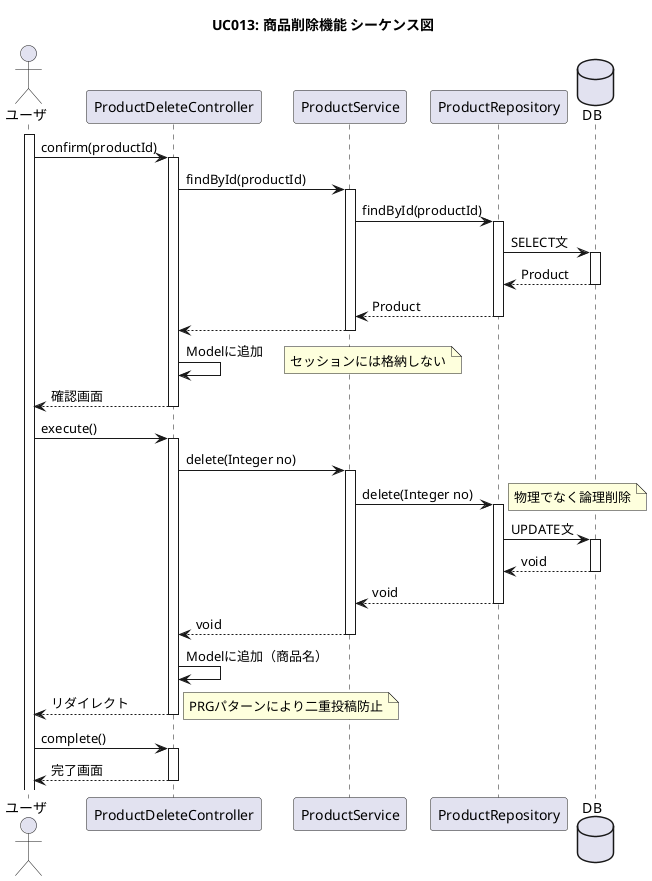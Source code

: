 @startuml

title UC013: 商品削除機能 シーケンス図
skinparam shadowing false
'hide footbox

actor ユーザ

activate ユーザ

ユーザ -> ProductDeleteController : confirm(productId)
activate ProductDeleteController

ProductDeleteController -> ProductService : findById(productId)
activate ProductService

ProductService -> ProductRepository : findById(productId)
activate ProductRepository

database DB

ProductRepository -> DB : SELECT文
activate DB

DB --> ProductRepository : Product
deactivate DB

ProductRepository --> ProductService : Product
deactivate ProductRepository

ProductService --> ProductDeleteController
deactivate ProductService

ProductDeleteController -> ProductDeleteController : Modelに追加
note right: セッションには格納しない

ProductDeleteController --> ユーザ : 確認画面
deactivate ProductDeleteController

ユーザ -> ProductDeleteController : execute()
activate ProductDeleteController

ProductDeleteController -> ProductService : delete(Integer no)
activate ProductService

ProductService -> ProductRepository : delete(Integer no)
activate ProductRepository

note right: 物理でなく論理削除
ProductRepository -> DB : UPDATE文
activate DB

DB --> ProductRepository : void
deactivate DB

ProductRepository --> ProductService : void
deactivate ProductRepository

ProductService --> ProductDeleteController : void
deactivate ProductService

ProductDeleteController -> ProductDeleteController : Modelに追加（商品名）

ProductDeleteController --> ユーザ : リダイレクト
deactivate ProductDeleteController
note right: PRGパターンにより二重投稿防止

ユーザ -> ProductDeleteController : complete()
activate ProductDeleteController

ProductDeleteController --> ユーザ : 完了画面
deactivate ProductDeleteController

@enduml